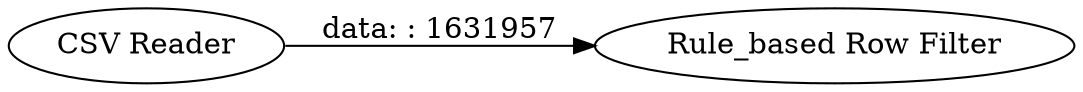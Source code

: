 digraph {
	"-8238336163035426785_2" [label="CSV Reader"]
	"-8238336163035426785_3" [label="Rule_based Row Filter"]
	"-8238336163035426785_2" -> "-8238336163035426785_3" [label="data: : 1631957"]
	rankdir=LR
}
